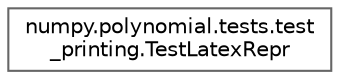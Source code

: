 digraph "Graphical Class Hierarchy"
{
 // LATEX_PDF_SIZE
  bgcolor="transparent";
  edge [fontname=Helvetica,fontsize=10,labelfontname=Helvetica,labelfontsize=10];
  node [fontname=Helvetica,fontsize=10,shape=box,height=0.2,width=0.4];
  rankdir="LR";
  Node0 [id="Node000000",label="numpy.polynomial.tests.test\l_printing.TestLatexRepr",height=0.2,width=0.4,color="grey40", fillcolor="white", style="filled",URL="$db/d42/classnumpy_1_1polynomial_1_1tests_1_1test__printing_1_1TestLatexRepr.html",tooltip=" "];
}
